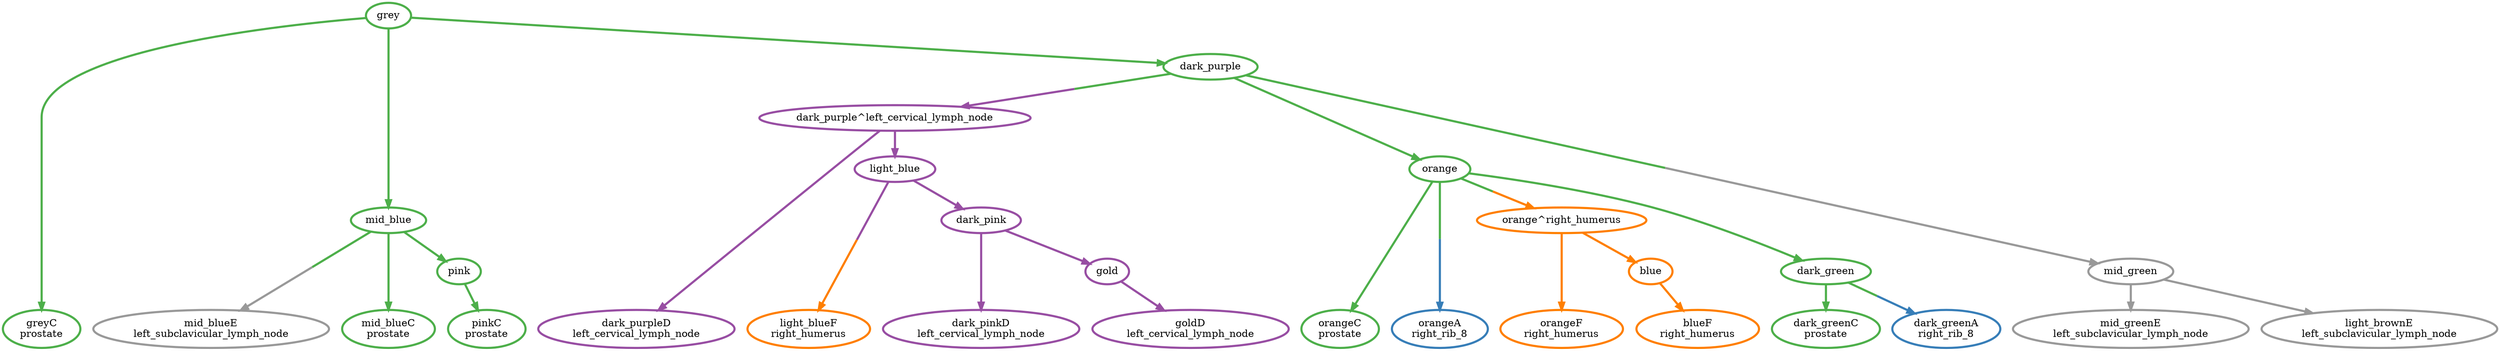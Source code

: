 digraph T {
	{
		rank=same
		27 [penwidth=3,colorscheme=set19,color=3,label="greyC\nprostate"]
		25 [penwidth=3,colorscheme=set19,color=9,label="mid_blueE\nleft_subclavicular_lymph_node"]
		24 [penwidth=3,colorscheme=set19,color=3,label="mid_blueC\nprostate"]
		22 [penwidth=3,colorscheme=set19,color=3,label="pinkC\nprostate"]
		19 [penwidth=3,colorscheme=set19,color=4,label="dark_purpleD\nleft_cervical_lymph_node"]
		16 [penwidth=3,colorscheme=set19,color=5,label="orangeF\nright_humerus"]
		15 [penwidth=3,colorscheme=set19,color=3,label="orangeC\nprostate"]
		14 [penwidth=3,colorscheme=set19,color=2,label="orangeA\nright_rib_8"]
		12 [penwidth=3,colorscheme=set19,color=5,label="blueF\nright_humerus"]
		10 [penwidth=3,colorscheme=set19,color=3,label="dark_greenC\nprostate"]
		9 [penwidth=3,colorscheme=set19,color=2,label="dark_greenA\nright_rib_8"]
		7 [penwidth=3,colorscheme=set19,color=5,label="light_blueF\nright_humerus"]
		5 [penwidth=3,colorscheme=set19,color=4,label="dark_pinkD\nleft_cervical_lymph_node"]
		3 [penwidth=3,colorscheme=set19,color=4,label="goldD\nleft_cervical_lymph_node"]
		1 [penwidth=3,colorscheme=set19,color=9,label="mid_greenE\nleft_subclavicular_lymph_node"]
		0 [penwidth=3,colorscheme=set19,color=9,label="light_brownE\nleft_subclavicular_lymph_node"]
	}
	28 [penwidth=3,colorscheme=set19,color=3,label="grey"]
	26 [penwidth=3,colorscheme=set19,color=3,label="mid_blue"]
	23 [penwidth=3,colorscheme=set19,color=3,label="pink"]
	21 [penwidth=3,colorscheme=set19,color=3,label="dark_purple"]
	20 [penwidth=3,colorscheme=set19,color=4,label="dark_purple^left_cervical_lymph_node"]
	18 [penwidth=3,colorscheme=set19,color=3,label="orange"]
	17 [penwidth=3,colorscheme=set19,color=5,label="orange^right_humerus"]
	13 [penwidth=3,colorscheme=set19,color=5,label="blue"]
	11 [penwidth=3,colorscheme=set19,color=3,label="dark_green"]
	8 [penwidth=3,colorscheme=set19,color=4,label="light_blue"]
	6 [penwidth=3,colorscheme=set19,color=4,label="dark_pink"]
	4 [penwidth=3,colorscheme=set19,color=4,label="gold"]
	2 [penwidth=3,colorscheme=set19,color=9,label="mid_green"]
	28 -> 27 [penwidth=3,colorscheme=set19,color=3]
	28 -> 26 [penwidth=3,colorscheme=set19,color=3]
	28 -> 21 [penwidth=3,colorscheme=set19,color=3]
	26 -> 25 [penwidth=3,colorscheme=set19,color="3;0.5:9"]
	26 -> 24 [penwidth=3,colorscheme=set19,color=3]
	26 -> 23 [penwidth=3,colorscheme=set19,color=3]
	23 -> 22 [penwidth=3,colorscheme=set19,color=3]
	21 -> 20 [penwidth=3,colorscheme=set19,color="3;0.5:4"]
	21 -> 18 [penwidth=3,colorscheme=set19,color=3]
	21 -> 2 [penwidth=3,colorscheme=set19,color="3;0.5:9"]
	20 -> 19 [penwidth=3,colorscheme=set19,color=4]
	20 -> 8 [penwidth=3,colorscheme=set19,color=4]
	18 -> 17 [penwidth=3,colorscheme=set19,color="3;0.5:5"]
	18 -> 15 [penwidth=3,colorscheme=set19,color=3]
	18 -> 14 [penwidth=3,colorscheme=set19,color="3;0.5:2"]
	18 -> 11 [penwidth=3,colorscheme=set19,color=3]
	17 -> 16 [penwidth=3,colorscheme=set19,color=5]
	17 -> 13 [penwidth=3,colorscheme=set19,color=5]
	13 -> 12 [penwidth=3,colorscheme=set19,color=5]
	11 -> 10 [penwidth=3,colorscheme=set19,color=3]
	11 -> 9 [penwidth=3,colorscheme=set19,color="3;0.5:2"]
	8 -> 7 [penwidth=3,colorscheme=set19,color="4;0.5:5"]
	8 -> 6 [penwidth=3,colorscheme=set19,color=4]
	6 -> 5 [penwidth=3,colorscheme=set19,color=4]
	6 -> 4 [penwidth=3,colorscheme=set19,color=4]
	4 -> 3 [penwidth=3,colorscheme=set19,color=4]
	2 -> 1 [penwidth=3,colorscheme=set19,color=9]
	2 -> 0 [penwidth=3,colorscheme=set19,color=9]
}
